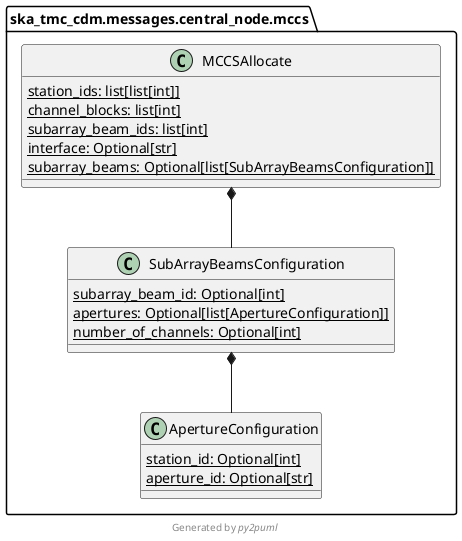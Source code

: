 @startuml ska_tmc_cdm.messages.central_node.mccs
!pragma useIntermediatePackages false

class ska_tmc_cdm.messages.central_node.mccs.ApertureConfiguration {
  station_id: Optional[int] {static}
  aperture_id: Optional[str] {static}
}
class ska_tmc_cdm.messages.central_node.mccs.MCCSAllocate {
  station_ids: list[list[int]] {static}
  channel_blocks: list[int] {static}
  subarray_beam_ids: list[int] {static}
  interface: Optional[str] {static}
  subarray_beams: Optional[list[SubArrayBeamsConfiguration]] {static}
}
class ska_tmc_cdm.messages.central_node.mccs.SubArrayBeamsConfiguration {
  subarray_beam_id: Optional[int] {static}
  apertures: Optional[list[ApertureConfiguration]] {static}
  number_of_channels: Optional[int] {static}
}
ska_tmc_cdm.messages.central_node.mccs.MCCSAllocate *-- ska_tmc_cdm.messages.central_node.mccs.SubArrayBeamsConfiguration
ska_tmc_cdm.messages.central_node.mccs.SubArrayBeamsConfiguration *-- ska_tmc_cdm.messages.central_node.mccs.ApertureConfiguration
footer Generated by //py2puml//
@enduml

